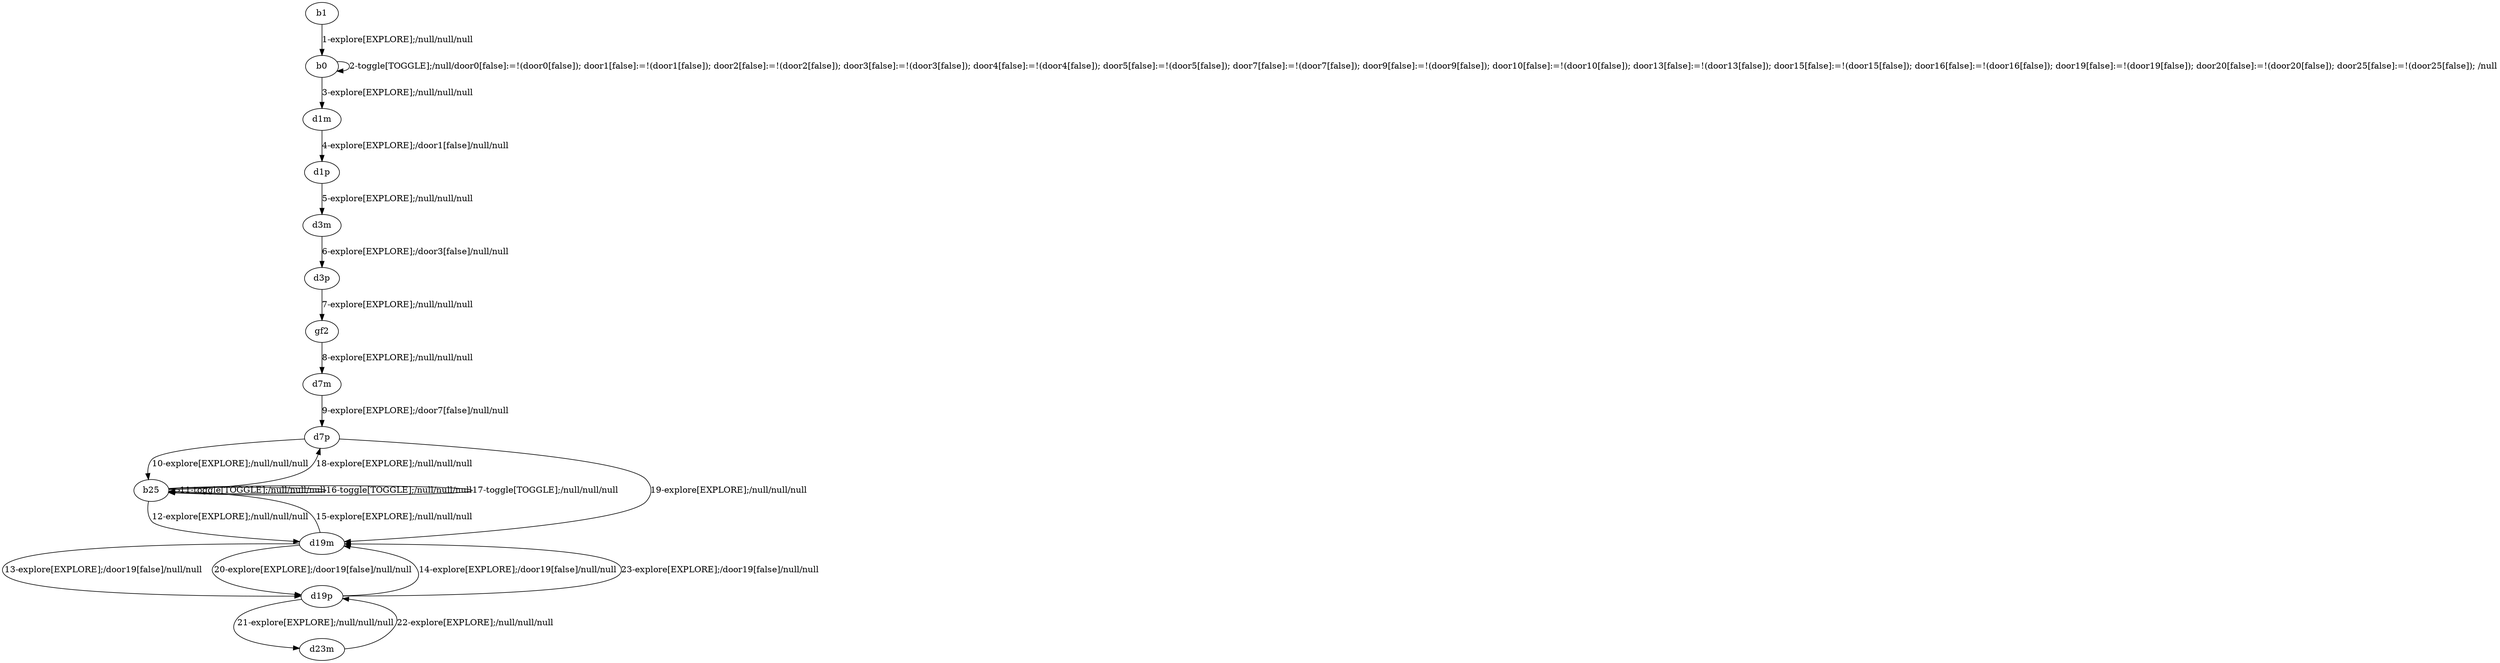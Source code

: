 # Total number of goals covered by this test: 1
# d23m --> d19p

digraph g {
"b1" -> "b0" [label = "1-explore[EXPLORE];/null/null/null"];
"b0" -> "b0" [label = "2-toggle[TOGGLE];/null/door0[false]:=!(door0[false]); door1[false]:=!(door1[false]); door2[false]:=!(door2[false]); door3[false]:=!(door3[false]); door4[false]:=!(door4[false]); door5[false]:=!(door5[false]); door7[false]:=!(door7[false]); door9[false]:=!(door9[false]); door10[false]:=!(door10[false]); door13[false]:=!(door13[false]); door15[false]:=!(door15[false]); door16[false]:=!(door16[false]); door19[false]:=!(door19[false]); door20[false]:=!(door20[false]); door25[false]:=!(door25[false]); /null"];
"b0" -> "d1m" [label = "3-explore[EXPLORE];/null/null/null"];
"d1m" -> "d1p" [label = "4-explore[EXPLORE];/door1[false]/null/null"];
"d1p" -> "d3m" [label = "5-explore[EXPLORE];/null/null/null"];
"d3m" -> "d3p" [label = "6-explore[EXPLORE];/door3[false]/null/null"];
"d3p" -> "gf2" [label = "7-explore[EXPLORE];/null/null/null"];
"gf2" -> "d7m" [label = "8-explore[EXPLORE];/null/null/null"];
"d7m" -> "d7p" [label = "9-explore[EXPLORE];/door7[false]/null/null"];
"d7p" -> "b25" [label = "10-explore[EXPLORE];/null/null/null"];
"b25" -> "b25" [label = "11-toggle[TOGGLE];/null/null/null"];
"b25" -> "d19m" [label = "12-explore[EXPLORE];/null/null/null"];
"d19m" -> "d19p" [label = "13-explore[EXPLORE];/door19[false]/null/null"];
"d19p" -> "d19m" [label = "14-explore[EXPLORE];/door19[false]/null/null"];
"d19m" -> "b25" [label = "15-explore[EXPLORE];/null/null/null"];
"b25" -> "b25" [label = "16-toggle[TOGGLE];/null/null/null"];
"b25" -> "b25" [label = "17-toggle[TOGGLE];/null/null/null"];
"b25" -> "d7p" [label = "18-explore[EXPLORE];/null/null/null"];
"d7p" -> "d19m" [label = "19-explore[EXPLORE];/null/null/null"];
"d19m" -> "d19p" [label = "20-explore[EXPLORE];/door19[false]/null/null"];
"d19p" -> "d23m" [label = "21-explore[EXPLORE];/null/null/null"];
"d23m" -> "d19p" [label = "22-explore[EXPLORE];/null/null/null"];
"d19p" -> "d19m" [label = "23-explore[EXPLORE];/door19[false]/null/null"];
}